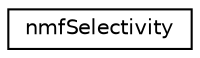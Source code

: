 digraph "Graphical Class Hierarchy"
{
 // LATEX_PDF_SIZE
  edge [fontname="Helvetica",fontsize="10",labelfontname="Helvetica",labelfontsize="10"];
  node [fontname="Helvetica",fontsize="10",shape=record];
  rankdir="LR";
  Node0 [label="nmfSelectivity",height=0.2,width=0.4,color="black", fillcolor="white", style="filled",URL="$classnmf_selectivity.html",tooltip=" "];
}
